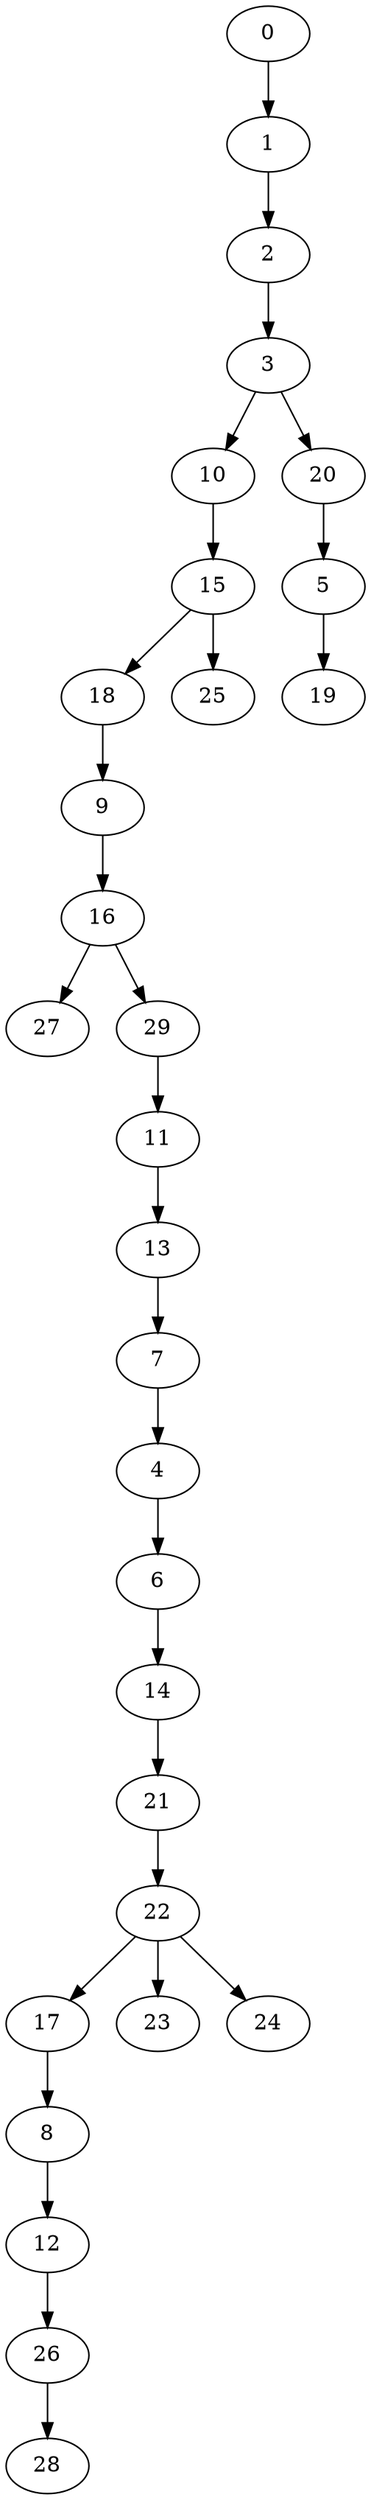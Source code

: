 digraph {
	0 [label=0]
	1 [label=1]
	2 [label=2]
	3 [label=3]
	10 [label=10]
	15 [label=15]
	18 [label=18]
	9 [label=9]
	16 [label=16]
	27 [label=27]
	29 [label=29]
	11 [label=11]
	13 [label=13]
	7 [label=7]
	4 [label=4]
	6 [label=6]
	14 [label=14]
	21 [label=21]
	22 [label=22]
	17 [label=17]
	8 [label=8]
	12 [label=12]
	26 [label=26]
	28 [label=28]
	23 [label=23]
	24 [label=24]
	25 [label=25]
	20 [label=20]
	5 [label=5]
	19 [label=19]
	0 -> 1
	1 -> 2
	2 -> 3
	3 -> 10
	10 -> 15
	15 -> 18
	18 -> 9
	9 -> 16
	16 -> 27
	16 -> 29
	29 -> 11
	11 -> 13
	13 -> 7
	7 -> 4
	4 -> 6
	6 -> 14
	14 -> 21
	21 -> 22
	22 -> 17
	17 -> 8
	8 -> 12
	12 -> 26
	26 -> 28
	22 -> 23
	22 -> 24
	15 -> 25
	3 -> 20
	20 -> 5
	5 -> 19
}
